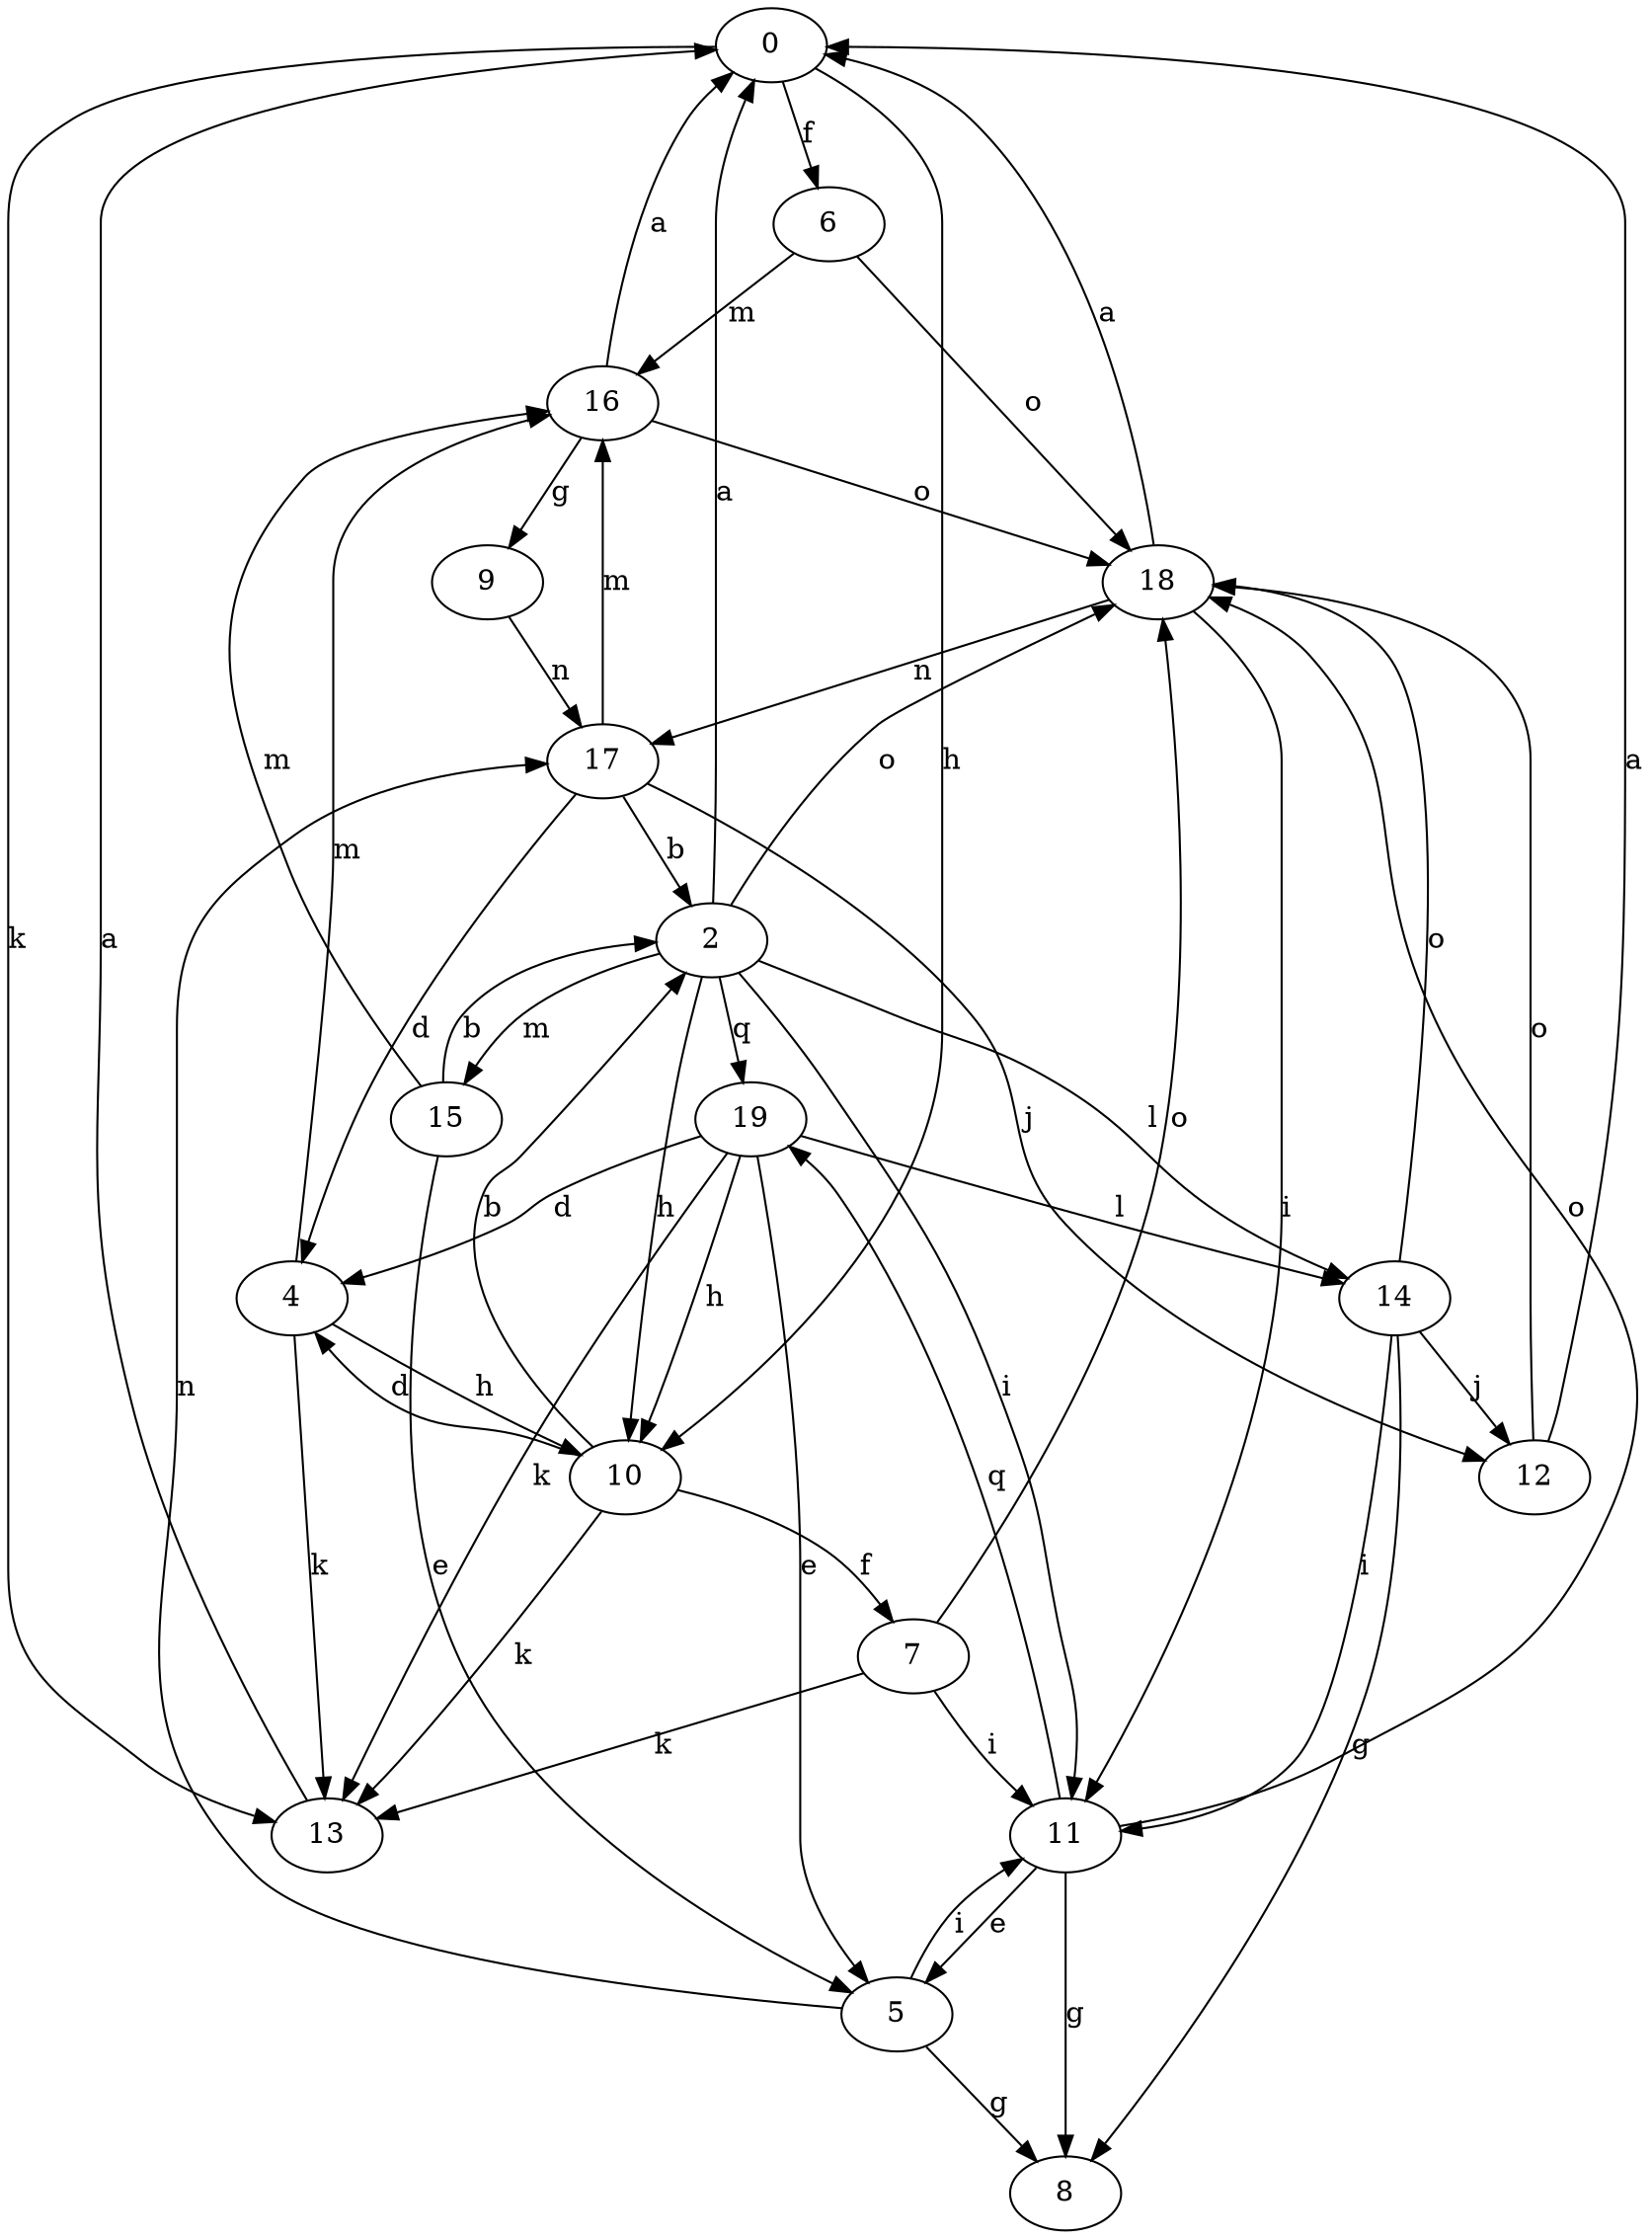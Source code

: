 strict digraph  {
0;
2;
4;
5;
6;
7;
8;
9;
10;
11;
12;
13;
14;
15;
16;
17;
18;
19;
0 -> 6  [label=f];
0 -> 10  [label=h];
0 -> 13  [label=k];
2 -> 0  [label=a];
2 -> 10  [label=h];
2 -> 11  [label=i];
2 -> 14  [label=l];
2 -> 15  [label=m];
2 -> 18  [label=o];
2 -> 19  [label=q];
4 -> 10  [label=h];
4 -> 13  [label=k];
4 -> 16  [label=m];
5 -> 8  [label=g];
5 -> 11  [label=i];
5 -> 17  [label=n];
6 -> 16  [label=m];
6 -> 18  [label=o];
7 -> 11  [label=i];
7 -> 13  [label=k];
7 -> 18  [label=o];
9 -> 17  [label=n];
10 -> 2  [label=b];
10 -> 4  [label=d];
10 -> 7  [label=f];
10 -> 13  [label=k];
11 -> 5  [label=e];
11 -> 8  [label=g];
11 -> 18  [label=o];
11 -> 19  [label=q];
12 -> 0  [label=a];
12 -> 18  [label=o];
13 -> 0  [label=a];
14 -> 8  [label=g];
14 -> 11  [label=i];
14 -> 12  [label=j];
14 -> 18  [label=o];
15 -> 2  [label=b];
15 -> 5  [label=e];
15 -> 16  [label=m];
16 -> 0  [label=a];
16 -> 9  [label=g];
16 -> 18  [label=o];
17 -> 2  [label=b];
17 -> 4  [label=d];
17 -> 12  [label=j];
17 -> 16  [label=m];
18 -> 0  [label=a];
18 -> 11  [label=i];
18 -> 17  [label=n];
19 -> 4  [label=d];
19 -> 5  [label=e];
19 -> 10  [label=h];
19 -> 13  [label=k];
19 -> 14  [label=l];
}
